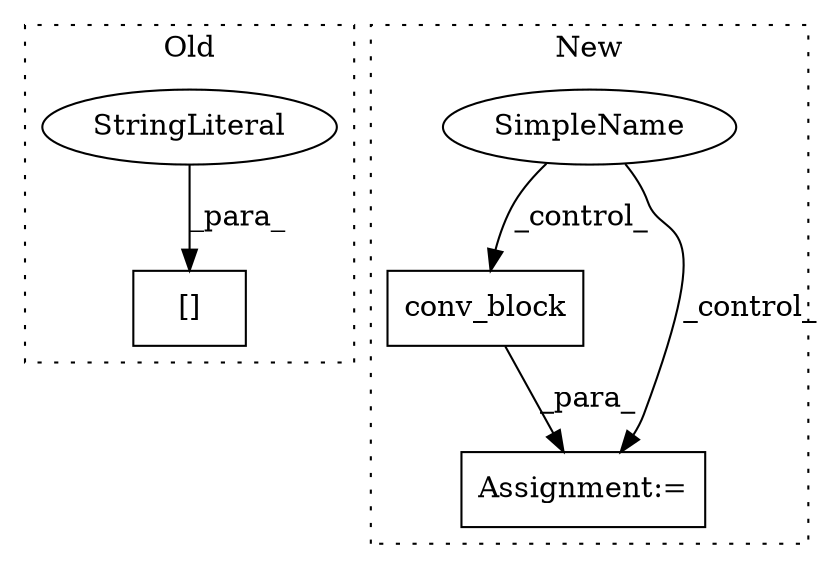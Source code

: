digraph G {
subgraph cluster0 {
1 [label="[]" a="2" s="2536,2552" l="7,1" shape="box"];
4 [label="StringLiteral" a="45" s="2543" l="9" shape="ellipse"];
label = "Old";
style="dotted";
}
subgraph cluster1 {
2 [label="conv_block" a="32" s="3238,3275" l="11,1" shape="box"];
3 [label="Assignment:=" a="7" s="3237" l="1" shape="box"];
5 [label="SimpleName" a="42" s="" l="" shape="ellipse"];
label = "New";
style="dotted";
}
2 -> 3 [label="_para_"];
4 -> 1 [label="_para_"];
5 -> 3 [label="_control_"];
5 -> 2 [label="_control_"];
}